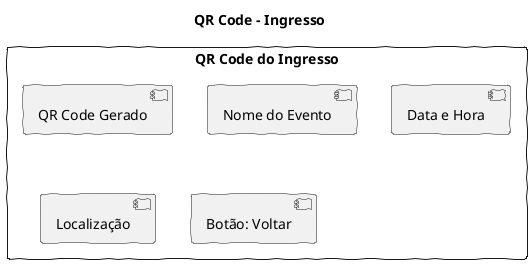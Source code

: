 @startuml
skinparam handwritten true
title QR Code - Ingresso

rectangle "QR Code do Ingresso" {
  [QR Code Gerado]
  [Nome do Evento]
  [Data e Hora]
  [Localização]
  [Botão: Voltar]
}
@enduml
